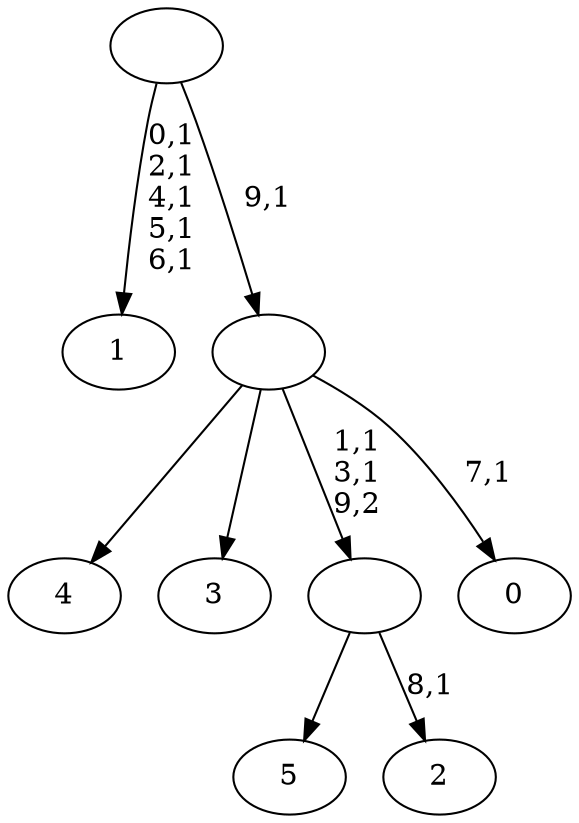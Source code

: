 digraph T {
	16 [label="5"]
	15 [label="4"]
	14 [label="3"]
	13 [label="2"]
	11 [label=""]
	9 [label="1"]
	3 [label="0"]
	1 [label=""]
	0 [label=""]
	11 -> 13 [label="8,1"]
	11 -> 16 [label=""]
	1 -> 3 [label="7,1"]
	1 -> 11 [label="1,1\n3,1\n9,2"]
	1 -> 15 [label=""]
	1 -> 14 [label=""]
	0 -> 9 [label="0,1\n2,1\n4,1\n5,1\n6,1"]
	0 -> 1 [label="9,1"]
}

